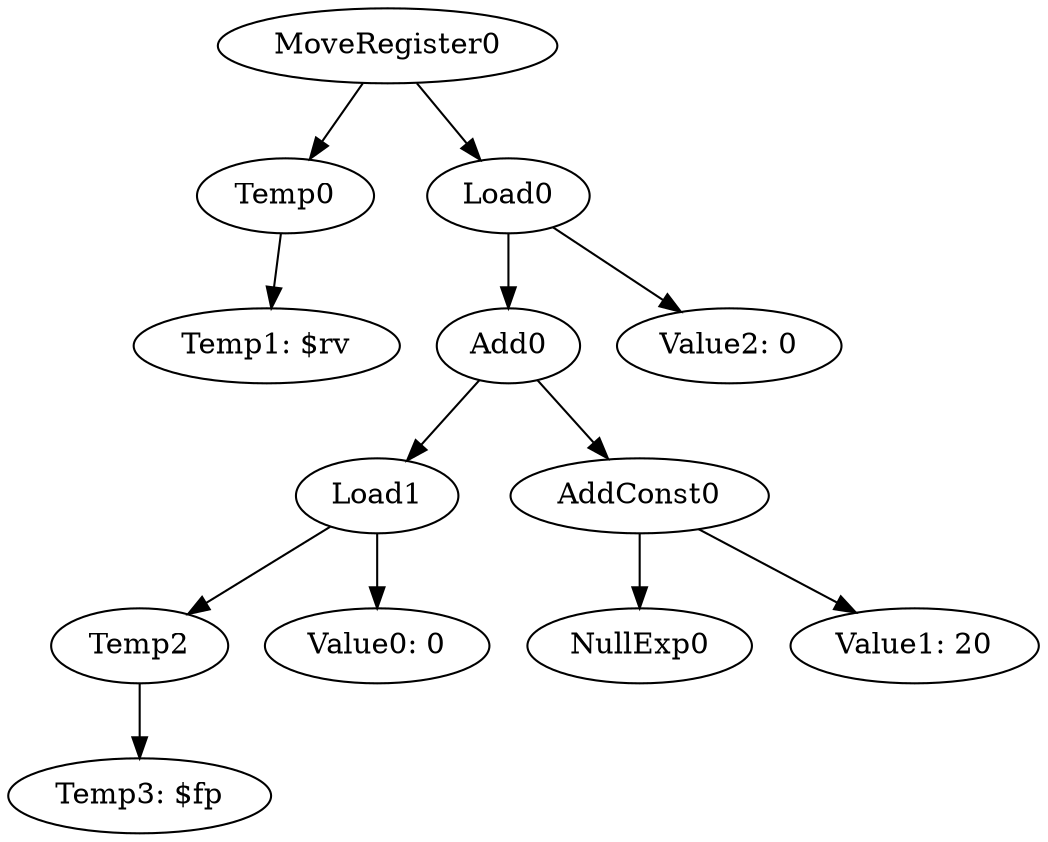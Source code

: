 digraph {
	ordering = out;
	Load0 -> Add0;
	Load0 -> "Value2: 0";
	AddConst0 -> NullExp0;
	AddConst0 -> "Value1: 20";
	Add0 -> Load1;
	Add0 -> AddConst0;
	Temp0 -> "Temp1: $rv";
	Temp2 -> "Temp3: $fp";
	MoveRegister0 -> Temp0;
	MoveRegister0 -> Load0;
	Load1 -> Temp2;
	Load1 -> "Value0: 0";
}

